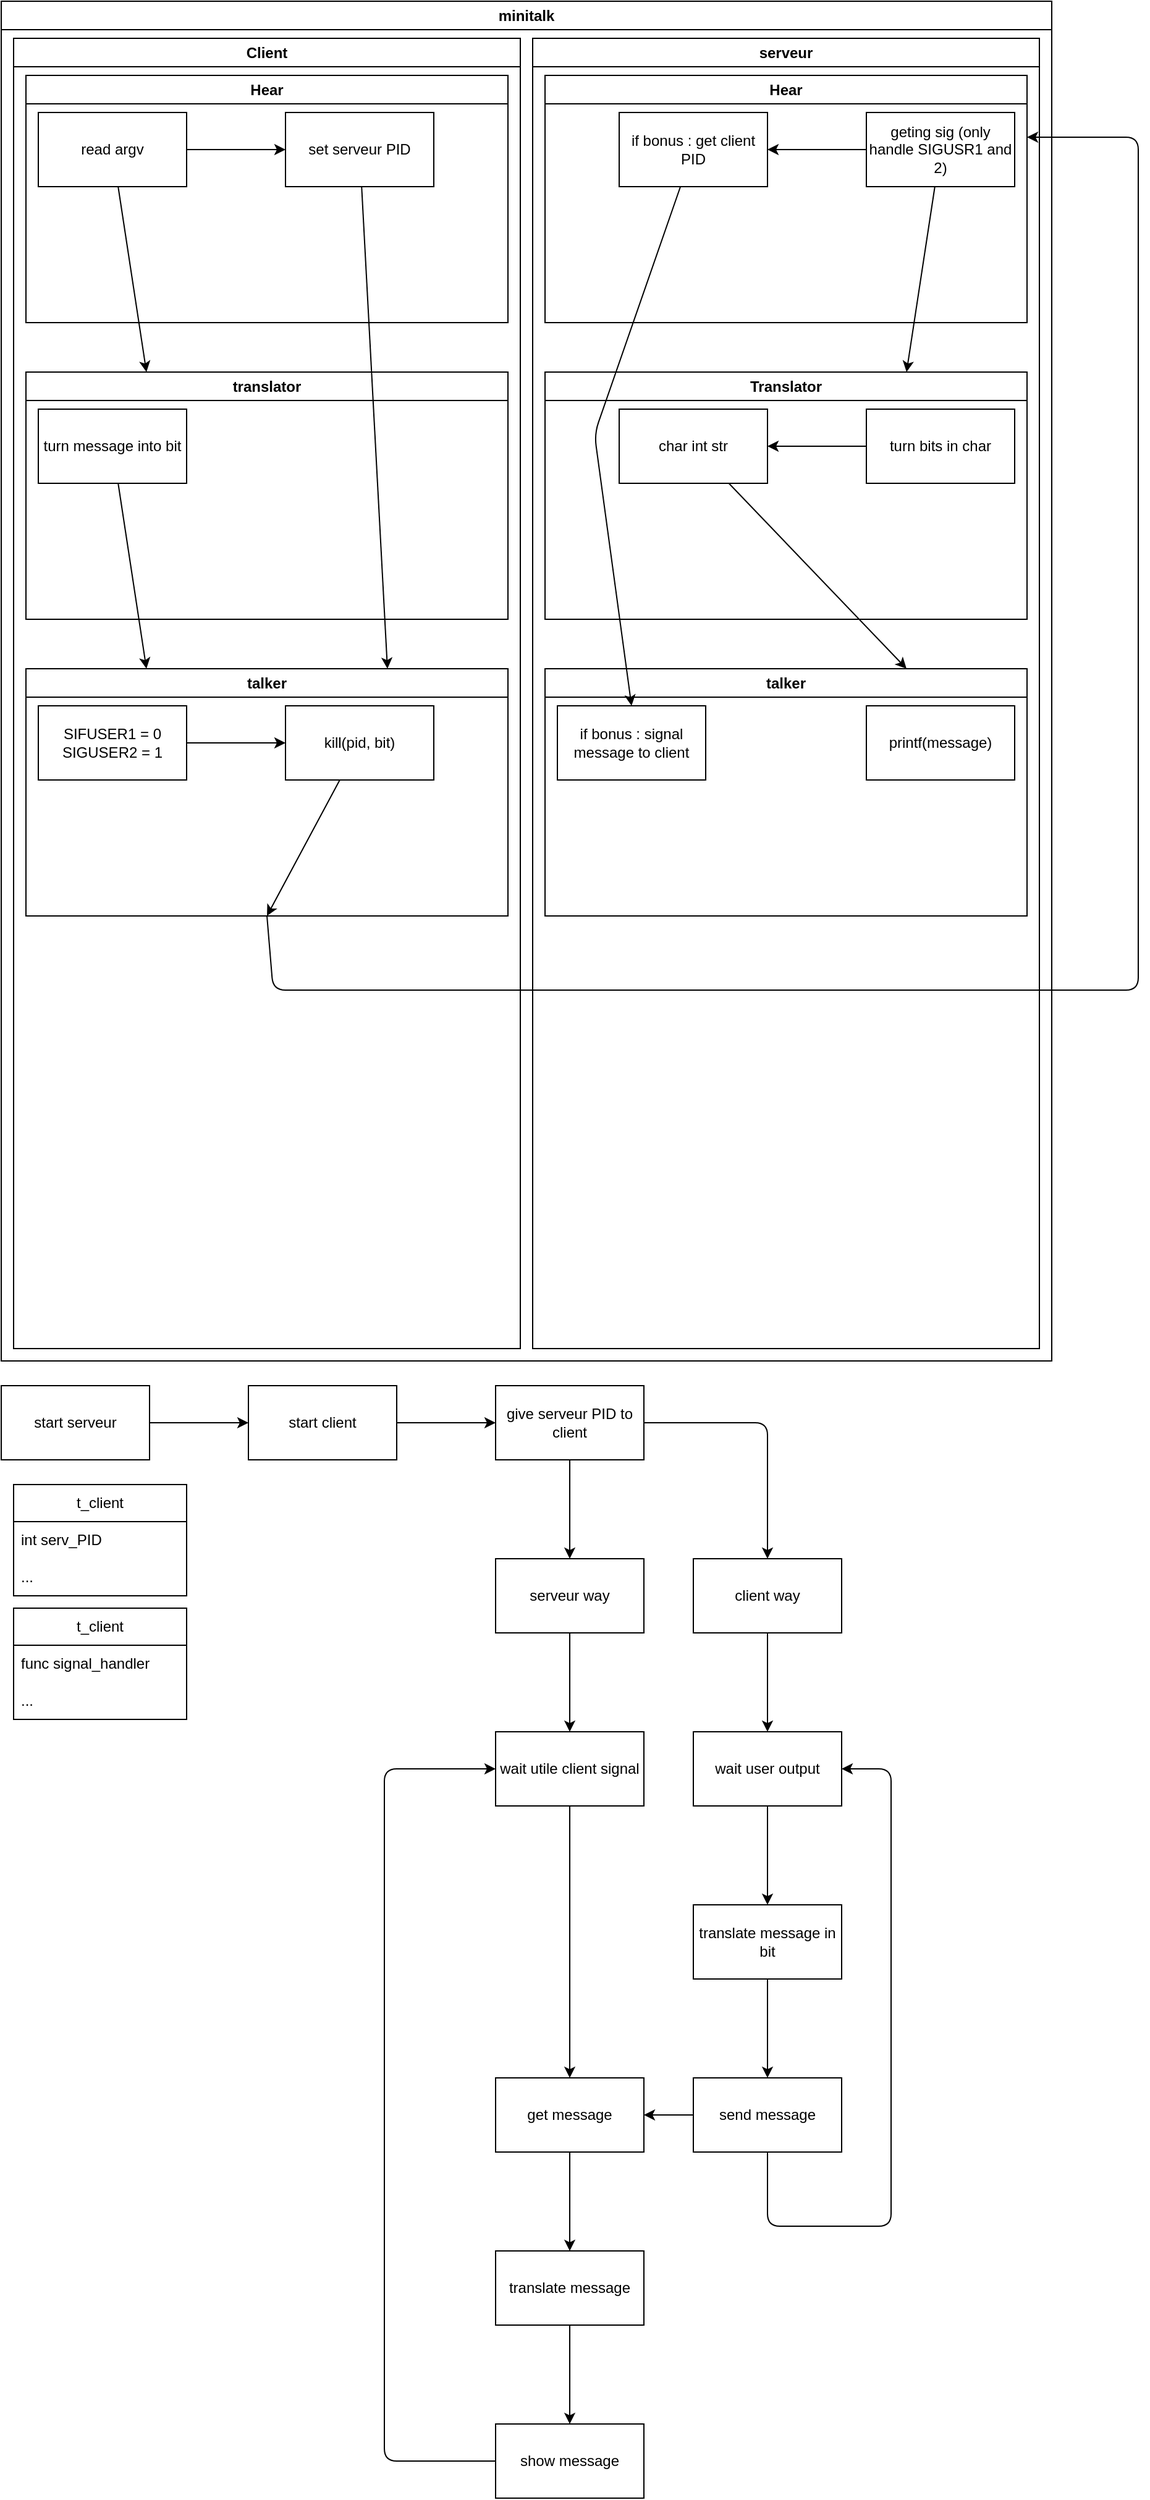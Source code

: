 <mxfile>
    <diagram id="F7KA2f3Z6EinoK9pLqXq" name="Page-1">
        <mxGraphModel dx="1996" dy="746" grid="1" gridSize="10" guides="1" tooltips="1" connect="1" arrows="1" fold="1" page="1" pageScale="1" pageWidth="850" pageHeight="1100" math="0" shadow="0">
            <root>
                <mxCell id="0"/>
                <mxCell id="1" parent="0"/>
                <mxCell id="2" value="minitalk&lt;br&gt;" style="swimlane;whiteSpace=wrap;html=1;" parent="1" vertex="1">
                    <mxGeometry width="850" height="1100" as="geometry"/>
                </mxCell>
                <mxCell id="3" value="Client" style="swimlane;whiteSpace=wrap;html=1;" parent="2" vertex="1">
                    <mxGeometry x="10" y="30" width="410" height="1060" as="geometry"/>
                </mxCell>
                <mxCell id="38" value="Hear" style="swimlane;whiteSpace=wrap;html=1;" parent="3" vertex="1">
                    <mxGeometry x="10" y="30" width="390" height="200" as="geometry"/>
                </mxCell>
                <mxCell id="51" value="" style="edgeStyle=none;html=1;" parent="38" source="49" target="50" edge="1">
                    <mxGeometry relative="1" as="geometry"/>
                </mxCell>
                <mxCell id="49" value="read argv" style="rounded=0;whiteSpace=wrap;html=1;" parent="38" vertex="1">
                    <mxGeometry x="10" y="30" width="120" height="60" as="geometry"/>
                </mxCell>
                <mxCell id="50" value="set serveur PID" style="whiteSpace=wrap;html=1;rounded=0;" parent="38" vertex="1">
                    <mxGeometry x="210" y="30" width="120" height="60" as="geometry"/>
                </mxCell>
                <mxCell id="39" value="translator" style="swimlane;whiteSpace=wrap;html=1;" parent="3" vertex="1">
                    <mxGeometry x="10" y="270" width="390" height="200" as="geometry"/>
                </mxCell>
                <mxCell id="53" value="turn message into bit" style="rounded=0;whiteSpace=wrap;html=1;" parent="39" vertex="1">
                    <mxGeometry x="10" y="30" width="120" height="60" as="geometry"/>
                </mxCell>
                <mxCell id="5" value="talker" style="swimlane;whiteSpace=wrap;html=1;" parent="3" vertex="1">
                    <mxGeometry x="10" y="510" width="390" height="200" as="geometry"/>
                </mxCell>
                <mxCell id="58" value="" style="edgeStyle=none;html=1;" parent="5" source="56" target="57" edge="1">
                    <mxGeometry relative="1" as="geometry"/>
                </mxCell>
                <mxCell id="56" value="SIFUSER1 = 0&lt;br&gt;SIGUSER2 = 1" style="rounded=0;whiteSpace=wrap;html=1;" parent="5" vertex="1">
                    <mxGeometry x="10" y="30" width="120" height="60" as="geometry"/>
                </mxCell>
                <mxCell id="59" style="edgeStyle=none;html=1;entryX=0.5;entryY=1;entryDx=0;entryDy=0;" parent="5" source="57" target="5" edge="1">
                    <mxGeometry relative="1" as="geometry"/>
                </mxCell>
                <mxCell id="57" value="kill(pid, bit)" style="whiteSpace=wrap;html=1;rounded=0;" parent="5" vertex="1">
                    <mxGeometry x="210" y="30" width="120" height="60" as="geometry"/>
                </mxCell>
                <mxCell id="52" style="edgeStyle=none;html=1;entryX=0.25;entryY=0;entryDx=0;entryDy=0;" parent="3" source="49" target="39" edge="1">
                    <mxGeometry relative="1" as="geometry"/>
                </mxCell>
                <mxCell id="54" style="edgeStyle=none;html=1;entryX=0.25;entryY=0;entryDx=0;entryDy=0;" parent="3" source="53" target="5" edge="1">
                    <mxGeometry relative="1" as="geometry"/>
                </mxCell>
                <mxCell id="55" style="edgeStyle=none;html=1;entryX=0.75;entryY=0;entryDx=0;entryDy=0;" parent="3" source="50" target="5" edge="1">
                    <mxGeometry relative="1" as="geometry"/>
                </mxCell>
                <mxCell id="4" value="serveur" style="swimlane;whiteSpace=wrap;html=1;" parent="2" vertex="1">
                    <mxGeometry x="430" y="30" width="410" height="1060" as="geometry"/>
                </mxCell>
                <mxCell id="6" value="Hear" style="swimlane;whiteSpace=wrap;html=1;" parent="4" vertex="1">
                    <mxGeometry x="10" y="30" width="390" height="200" as="geometry"/>
                </mxCell>
                <mxCell id="63" value="" style="edgeStyle=none;html=1;" parent="6" source="61" target="62" edge="1">
                    <mxGeometry relative="1" as="geometry"/>
                </mxCell>
                <mxCell id="61" value="geting sig (only handle SIGUSR1 and 2)" style="rounded=0;whiteSpace=wrap;html=1;" parent="6" vertex="1">
                    <mxGeometry x="260" y="30" width="120" height="60" as="geometry"/>
                </mxCell>
                <mxCell id="62" value="if bonus : get client PID" style="whiteSpace=wrap;html=1;rounded=0;" parent="6" vertex="1">
                    <mxGeometry x="60" y="30" width="120" height="60" as="geometry"/>
                </mxCell>
                <mxCell id="40" value="Translator" style="swimlane;whiteSpace=wrap;html=1;startSize=23;" parent="4" vertex="1">
                    <mxGeometry x="10" y="270" width="390" height="200" as="geometry"/>
                </mxCell>
                <mxCell id="67" value="" style="edgeStyle=none;html=1;" parent="40" source="65" target="66" edge="1">
                    <mxGeometry relative="1" as="geometry"/>
                </mxCell>
                <mxCell id="65" value="turn bits in char" style="rounded=0;whiteSpace=wrap;html=1;" parent="40" vertex="1">
                    <mxGeometry x="260" y="30" width="120" height="60" as="geometry"/>
                </mxCell>
                <mxCell id="66" value="char int str" style="whiteSpace=wrap;html=1;rounded=0;" parent="40" vertex="1">
                    <mxGeometry x="60" y="30" width="120" height="60" as="geometry"/>
                </mxCell>
                <mxCell id="41" value="talker" style="swimlane;whiteSpace=wrap;html=1;" parent="4" vertex="1">
                    <mxGeometry x="10" y="510" width="390" height="200" as="geometry"/>
                </mxCell>
                <mxCell id="69" value="printf(message)" style="whiteSpace=wrap;html=1;" parent="41" vertex="1">
                    <mxGeometry x="260" y="30" width="120" height="60" as="geometry"/>
                </mxCell>
                <mxCell id="70" value="if bonus : signal message to client" style="whiteSpace=wrap;html=1;" parent="41" vertex="1">
                    <mxGeometry x="10" y="30" width="120" height="60" as="geometry"/>
                </mxCell>
                <mxCell id="64" style="edgeStyle=none;html=1;entryX=0.75;entryY=0;entryDx=0;entryDy=0;" parent="4" source="61" target="40" edge="1">
                    <mxGeometry relative="1" as="geometry"/>
                </mxCell>
                <mxCell id="68" style="edgeStyle=none;html=1;entryX=0.75;entryY=0;entryDx=0;entryDy=0;" parent="4" source="66" target="41" edge="1">
                    <mxGeometry relative="1" as="geometry"/>
                </mxCell>
                <mxCell id="71" style="edgeStyle=none;html=1;entryX=0.5;entryY=0;entryDx=0;entryDy=0;" parent="4" source="62" target="70" edge="1">
                    <mxGeometry relative="1" as="geometry">
                        <Array as="points">
                            <mxPoint x="50" y="320"/>
                        </Array>
                    </mxGeometry>
                </mxCell>
                <mxCell id="60" style="edgeStyle=none;html=1;exitX=0.5;exitY=1;exitDx=0;exitDy=0;entryX=1;entryY=0.25;entryDx=0;entryDy=0;" parent="2" source="5" target="6" edge="1">
                    <mxGeometry relative="1" as="geometry">
                        <Array as="points">
                            <mxPoint x="220" y="800"/>
                            <mxPoint x="920" y="800"/>
                            <mxPoint x="920" y="110"/>
                        </Array>
                    </mxGeometry>
                </mxCell>
                <mxCell id="9" value="" style="edgeStyle=none;html=1;" parent="1" source="7" target="8" edge="1">
                    <mxGeometry relative="1" as="geometry"/>
                </mxCell>
                <mxCell id="7" value="start serveur" style="rounded=0;whiteSpace=wrap;html=1;" parent="1" vertex="1">
                    <mxGeometry y="1120" width="120" height="60" as="geometry"/>
                </mxCell>
                <mxCell id="11" value="" style="edgeStyle=none;html=1;" parent="1" source="8" target="10" edge="1">
                    <mxGeometry relative="1" as="geometry"/>
                </mxCell>
                <mxCell id="8" value="start client" style="whiteSpace=wrap;html=1;rounded=0;" parent="1" vertex="1">
                    <mxGeometry x="200" y="1120" width="120" height="60" as="geometry"/>
                </mxCell>
                <mxCell id="13" value="" style="edgeStyle=none;html=1;exitX=1;exitY=0.5;exitDx=0;exitDy=0;" parent="1" source="10" target="12" edge="1">
                    <mxGeometry relative="1" as="geometry">
                        <Array as="points">
                            <mxPoint x="620" y="1150"/>
                        </Array>
                    </mxGeometry>
                </mxCell>
                <mxCell id="15" value="" style="edgeStyle=none;html=1;" parent="1" source="10" target="14" edge="1">
                    <mxGeometry relative="1" as="geometry"/>
                </mxCell>
                <mxCell id="10" value="give serveur PID to client&lt;br&gt;" style="whiteSpace=wrap;html=1;rounded=0;" parent="1" vertex="1">
                    <mxGeometry x="400" y="1120" width="120" height="60" as="geometry"/>
                </mxCell>
                <mxCell id="19" value="" style="edgeStyle=none;html=1;" parent="1" source="12" target="18" edge="1">
                    <mxGeometry relative="1" as="geometry"/>
                </mxCell>
                <mxCell id="12" value="client way" style="whiteSpace=wrap;html=1;rounded=0;" parent="1" vertex="1">
                    <mxGeometry x="560" y="1260" width="120" height="60" as="geometry"/>
                </mxCell>
                <mxCell id="17" value="" style="edgeStyle=none;html=1;" parent="1" source="14" target="16" edge="1">
                    <mxGeometry relative="1" as="geometry"/>
                </mxCell>
                <mxCell id="14" value="serveur way" style="whiteSpace=wrap;html=1;rounded=0;" parent="1" vertex="1">
                    <mxGeometry x="400" y="1260" width="120" height="60" as="geometry"/>
                </mxCell>
                <mxCell id="31" style="edgeStyle=none;html=1;entryX=0.5;entryY=0;entryDx=0;entryDy=0;" parent="1" source="16" target="29" edge="1">
                    <mxGeometry relative="1" as="geometry"/>
                </mxCell>
                <mxCell id="16" value="wait utile client signal" style="whiteSpace=wrap;html=1;rounded=0;" parent="1" vertex="1">
                    <mxGeometry x="400" y="1400" width="120" height="60" as="geometry"/>
                </mxCell>
                <mxCell id="26" value="" style="edgeStyle=none;html=1;" parent="1" source="18" target="25" edge="1">
                    <mxGeometry relative="1" as="geometry"/>
                </mxCell>
                <mxCell id="18" value="wait user output" style="whiteSpace=wrap;html=1;rounded=0;" parent="1" vertex="1">
                    <mxGeometry x="560" y="1400" width="120" height="60" as="geometry"/>
                </mxCell>
                <mxCell id="28" value="" style="edgeStyle=none;html=1;" parent="1" source="25" target="27" edge="1">
                    <mxGeometry relative="1" as="geometry"/>
                </mxCell>
                <mxCell id="25" value="translate message in bit" style="whiteSpace=wrap;html=1;rounded=0;" parent="1" vertex="1">
                    <mxGeometry x="560" y="1540" width="120" height="60" as="geometry"/>
                </mxCell>
                <mxCell id="30" value="" style="edgeStyle=none;html=1;" parent="1" source="27" target="29" edge="1">
                    <mxGeometry relative="1" as="geometry"/>
                </mxCell>
                <mxCell id="37" style="edgeStyle=none;html=1;entryX=1;entryY=0.5;entryDx=0;entryDy=0;" parent="1" source="27" target="18" edge="1">
                    <mxGeometry relative="1" as="geometry">
                        <Array as="points">
                            <mxPoint x="620" y="1800"/>
                            <mxPoint x="720" y="1800"/>
                            <mxPoint x="720" y="1430"/>
                        </Array>
                    </mxGeometry>
                </mxCell>
                <mxCell id="27" value="send message" style="whiteSpace=wrap;html=1;rounded=0;" parent="1" vertex="1">
                    <mxGeometry x="560" y="1680" width="120" height="60" as="geometry"/>
                </mxCell>
                <mxCell id="33" value="" style="edgeStyle=none;html=1;" parent="1" source="29" target="32" edge="1">
                    <mxGeometry relative="1" as="geometry"/>
                </mxCell>
                <mxCell id="29" value="get message" style="whiteSpace=wrap;html=1;rounded=0;" parent="1" vertex="1">
                    <mxGeometry x="400" y="1680" width="120" height="60" as="geometry"/>
                </mxCell>
                <mxCell id="35" value="" style="edgeStyle=none;html=1;" parent="1" source="32" target="34" edge="1">
                    <mxGeometry relative="1" as="geometry"/>
                </mxCell>
                <mxCell id="32" value="translate message" style="whiteSpace=wrap;html=1;rounded=0;" parent="1" vertex="1">
                    <mxGeometry x="400" y="1820" width="120" height="60" as="geometry"/>
                </mxCell>
                <mxCell id="36" style="edgeStyle=none;html=1;entryX=0;entryY=0.5;entryDx=0;entryDy=0;" parent="1" source="34" target="16" edge="1">
                    <mxGeometry relative="1" as="geometry">
                        <mxPoint x="300" y="1990" as="targetPoint"/>
                        <Array as="points">
                            <mxPoint x="310" y="1990"/>
                            <mxPoint x="310" y="1430"/>
                        </Array>
                    </mxGeometry>
                </mxCell>
                <mxCell id="34" value="show message" style="whiteSpace=wrap;html=1;rounded=0;" parent="1" vertex="1">
                    <mxGeometry x="400" y="1960" width="120" height="60" as="geometry"/>
                </mxCell>
                <mxCell id="42" value="t_client" style="swimlane;fontStyle=0;childLayout=stackLayout;horizontal=1;startSize=30;horizontalStack=0;resizeParent=1;resizeParentMax=0;resizeLast=0;collapsible=1;marginBottom=0;whiteSpace=wrap;html=1;" parent="1" vertex="1">
                    <mxGeometry x="10" y="1200" width="140" height="90" as="geometry"/>
                </mxCell>
                <mxCell id="43" value="int serv_PID" style="text;strokeColor=none;fillColor=none;align=left;verticalAlign=middle;spacingLeft=4;spacingRight=4;overflow=hidden;points=[[0,0.5],[1,0.5]];portConstraint=eastwest;rotatable=0;whiteSpace=wrap;html=1;" parent="42" vertex="1">
                    <mxGeometry y="30" width="140" height="30" as="geometry"/>
                </mxCell>
                <mxCell id="44" value="..." style="text;strokeColor=none;fillColor=none;align=left;verticalAlign=middle;spacingLeft=4;spacingRight=4;overflow=hidden;points=[[0,0.5],[1,0.5]];portConstraint=eastwest;rotatable=0;whiteSpace=wrap;html=1;" parent="42" vertex="1">
                    <mxGeometry y="60" width="140" height="30" as="geometry"/>
                </mxCell>
                <mxCell id="46" value="t_client" style="swimlane;fontStyle=0;childLayout=stackLayout;horizontal=1;startSize=30;horizontalStack=0;resizeParent=1;resizeParentMax=0;resizeLast=0;collapsible=1;marginBottom=0;whiteSpace=wrap;html=1;" parent="1" vertex="1">
                    <mxGeometry x="10" y="1300" width="140" height="90" as="geometry"/>
                </mxCell>
                <mxCell id="47" value="func signal_handler" style="text;strokeColor=none;fillColor=none;align=left;verticalAlign=middle;spacingLeft=4;spacingRight=4;overflow=hidden;points=[[0,0.5],[1,0.5]];portConstraint=eastwest;rotatable=0;whiteSpace=wrap;html=1;" parent="46" vertex="1">
                    <mxGeometry y="30" width="140" height="30" as="geometry"/>
                </mxCell>
                <mxCell id="48" value="..." style="text;strokeColor=none;fillColor=none;align=left;verticalAlign=middle;spacingLeft=4;spacingRight=4;overflow=hidden;points=[[0,0.5],[1,0.5]];portConstraint=eastwest;rotatable=0;whiteSpace=wrap;html=1;" parent="46" vertex="1">
                    <mxGeometry y="60" width="140" height="30" as="geometry"/>
                </mxCell>
            </root>
        </mxGraphModel>
    </diagram>
</mxfile>